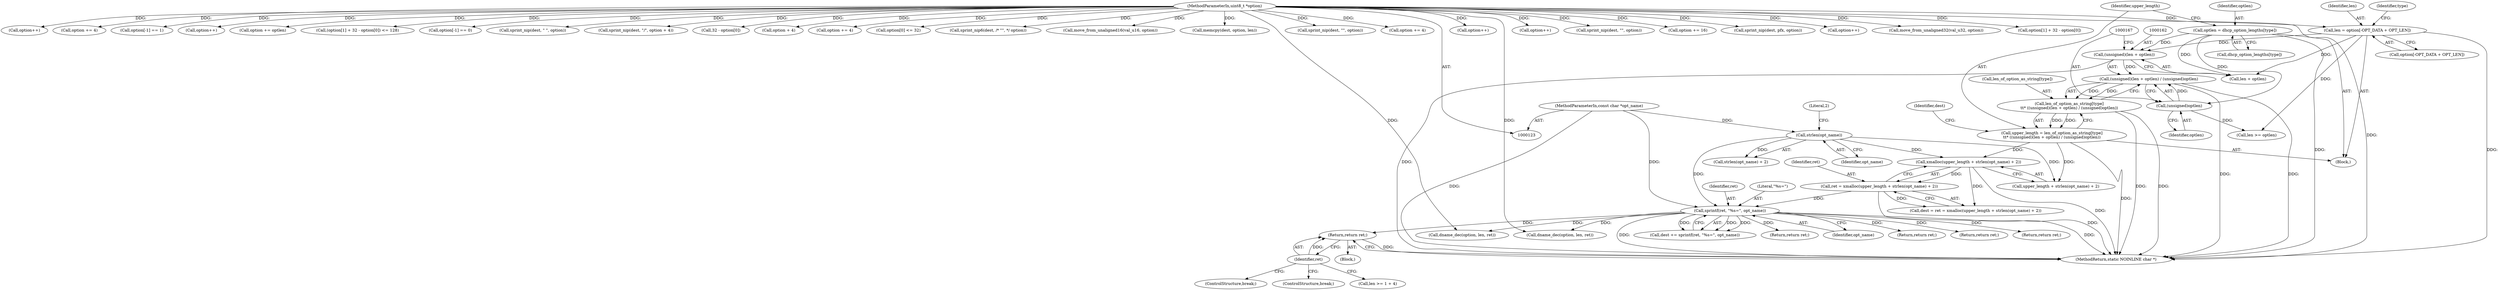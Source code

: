 digraph "0_busybox_352f79acbd759c14399e39baef21fc4ffe180ac2@pointer" {
"1000381" [label="(Return,return ret;)"];
"1000382" [label="(Identifier,ret)"];
"1000182" [label="(Call,sprintf(ret, \"%s=\", opt_name))"];
"1000171" [label="(Call,ret = xmalloc(upper_length + strlen(opt_name) + 2))"];
"1000173" [label="(Call,xmalloc(upper_length + strlen(opt_name) + 2))"];
"1000154" [label="(Call,upper_length = len_of_option_as_string[type]\n\t\t* ((unsigned)(len + optlen) / (unsigned)optlen))"];
"1000156" [label="(Call,len_of_option_as_string[type]\n\t\t* ((unsigned)(len + optlen) / (unsigned)optlen))"];
"1000160" [label="(Call,(unsigned)(len + optlen) / (unsigned)optlen)"];
"1000161" [label="(Call,(unsigned)(len + optlen))"];
"1000134" [label="(Call,len = option[-OPT_DATA + OPT_LEN])"];
"1000124" [label="(MethodParameterIn,uint8_t *option)"];
"1000149" [label="(Call,optlen = dhcp_option_lengths[type])"];
"1000166" [label="(Call,(unsigned)optlen)"];
"1000177" [label="(Call,strlen(opt_name))"];
"1000126" [label="(MethodParameterIn,const char *opt_name)"];
"1000136" [label="(Call,option[-OPT_DATA + OPT_LEN])"];
"1000150" [label="(Identifier,optlen)"];
"1000263" [label="(Call,memcpy(dest, option, len))"];
"1000312" [label="(ControlStructure,break;)"];
"1000180" [label="(Call,dest += sprintf(ret, \"%s=\", opt_name))"];
"1000371" [label="(Call,sprint_nip(dest, \"\", option))"];
"1000499" [label="(Call,dname_dec(option, len, ret))"];
"1000126" [label="(MethodParameterIn,const char *opt_name)"];
"1000455" [label="(Call,option += 4)"];
"1000546" [label="(Return,return ret;)"];
"1000185" [label="(Identifier,opt_name)"];
"1000171" [label="(Call,ret = xmalloc(upper_length + strlen(opt_name) + 2))"];
"1000135" [label="(Identifier,len)"];
"1000176" [label="(Call,strlen(opt_name) + 2)"];
"1000342" [label="(Call,option++)"];
"1000124" [label="(MethodParameterIn,uint8_t *option)"];
"1000179" [label="(Literal,2)"];
"1000177" [label="(Call,strlen(opt_name))"];
"1000466" [label="(Return,return ret;)"];
"1000143" [label="(Identifier,type)"];
"1000427" [label="(Call,option++)"];
"1000163" [label="(Call,len + optlen)"];
"1000198" [label="(Call,sprint_nip(dest, \"\", option))"];
"1000434" [label="(Call,option += 16)"];
"1000161" [label="(Call,(unsigned)(len + optlen))"];
"1000536" [label="(Call,sprint_nip(dest, pfx, option))"];
"1000154" [label="(Call,upper_length = len_of_option_as_string[type]\n\t\t* ((unsigned)(len + optlen) / (unsigned)optlen))"];
"1000170" [label="(Identifier,dest)"];
"1000134" [label="(Call,len = option[-OPT_DATA + OPT_LEN])"];
"1000419" [label="(Call,option++)"];
"1000243" [label="(Call,move_from_unaligned32(val_u32, option))"];
"1000169" [label="(Call,dest = ret = xmalloc(upper_length + strlen(opt_name) + 2))"];
"1000402" [label="(Call,option[1] + 32 - option[0])"];
"1000187" [label="(Call,len >= optlen)"];
"1000485" [label="(Call,option++)"];
"1000174" [label="(Call,upper_length + strlen(opt_name) + 2)"];
"1000155" [label="(Identifier,upper_length)"];
"1000127" [label="(Block,)"];
"1000375" [label="(Call,option += 4)"];
"1000512" [label="(Call,option[-1] == 1)"];
"1000306" [label="(Call,option++)"];
"1000166" [label="(Call,(unsigned)optlen)"];
"1000178" [label="(Identifier,opt_name)"];
"1000350" [label="(ControlStructure,break;)"];
"1000151" [label="(Call,dhcp_option_lengths[type])"];
"1000548" [label="(Call,option += optlen)"];
"1000287" [label="(Block,)"];
"1000401" [label="(Call,(option[1] + 32 - option[0]) <= 128)"];
"1000490" [label="(Call,option[-1] == 0)"];
"1000168" [label="(Identifier,optlen)"];
"1000570" [label="(MethodReturn,static NOINLINE char *)"];
"1000568" [label="(Return,return ret;)"];
"1000157" [label="(Call,len_of_option_as_string[type])"];
"1000451" [label="(Call,sprint_nip(dest, \" \", option))"];
"1000209" [label="(Call,sprint_nip(dest, \"/\", option + 4))"];
"1000160" [label="(Call,(unsigned)(len + optlen) / (unsigned)optlen)"];
"1000149" [label="(Call,optlen = dhcp_option_lengths[type])"];
"1000406" [label="(Call,32 - option[0])"];
"1000173" [label="(Call,xmalloc(upper_length + strlen(opt_name) + 2))"];
"1000284" [label="(Return,return ret;)"];
"1000182" [label="(Call,sprintf(ret, \"%s=\", opt_name))"];
"1000293" [label="(Call,len >= 1 + 4)"];
"1000172" [label="(Identifier,ret)"];
"1000212" [label="(Call,option + 4)"];
"1000543" [label="(Call,option += 4)"];
"1000184" [label="(Literal,\"%s=\")"];
"1000156" [label="(Call,len_of_option_as_string[type]\n\t\t* ((unsigned)(len + optlen) / (unsigned)optlen))"];
"1000382" [label="(Identifier,ret)"];
"1000471" [label="(Call,dname_dec(option, len, ret))"];
"1000396" [label="(Call,option[0] <= 32)"];
"1000431" [label="(Call,sprint_nip6(dest, /* \"\", */ option))"];
"1000183" [label="(Identifier,ret)"];
"1000381" [label="(Return,return ret;)"];
"1000228" [label="(Call,move_from_unaligned16(val_u16, option))"];
"1000381" -> "1000287"  [label="AST: "];
"1000381" -> "1000382"  [label="CFG: "];
"1000382" -> "1000381"  [label="AST: "];
"1000570" -> "1000381"  [label="CFG: "];
"1000381" -> "1000570"  [label="DDG: "];
"1000382" -> "1000381"  [label="DDG: "];
"1000182" -> "1000381"  [label="DDG: "];
"1000382" -> "1000293"  [label="CFG: "];
"1000382" -> "1000312"  [label="CFG: "];
"1000382" -> "1000350"  [label="CFG: "];
"1000182" -> "1000180"  [label="AST: "];
"1000182" -> "1000185"  [label="CFG: "];
"1000183" -> "1000182"  [label="AST: "];
"1000184" -> "1000182"  [label="AST: "];
"1000185" -> "1000182"  [label="AST: "];
"1000180" -> "1000182"  [label="CFG: "];
"1000182" -> "1000570"  [label="DDG: "];
"1000182" -> "1000570"  [label="DDG: "];
"1000182" -> "1000180"  [label="DDG: "];
"1000182" -> "1000180"  [label="DDG: "];
"1000182" -> "1000180"  [label="DDG: "];
"1000171" -> "1000182"  [label="DDG: "];
"1000177" -> "1000182"  [label="DDG: "];
"1000126" -> "1000182"  [label="DDG: "];
"1000182" -> "1000284"  [label="DDG: "];
"1000182" -> "1000466"  [label="DDG: "];
"1000182" -> "1000471"  [label="DDG: "];
"1000182" -> "1000499"  [label="DDG: "];
"1000182" -> "1000546"  [label="DDG: "];
"1000182" -> "1000568"  [label="DDG: "];
"1000171" -> "1000169"  [label="AST: "];
"1000171" -> "1000173"  [label="CFG: "];
"1000172" -> "1000171"  [label="AST: "];
"1000173" -> "1000171"  [label="AST: "];
"1000169" -> "1000171"  [label="CFG: "];
"1000171" -> "1000570"  [label="DDG: "];
"1000171" -> "1000169"  [label="DDG: "];
"1000173" -> "1000171"  [label="DDG: "];
"1000173" -> "1000174"  [label="CFG: "];
"1000174" -> "1000173"  [label="AST: "];
"1000173" -> "1000570"  [label="DDG: "];
"1000173" -> "1000169"  [label="DDG: "];
"1000154" -> "1000173"  [label="DDG: "];
"1000177" -> "1000173"  [label="DDG: "];
"1000154" -> "1000127"  [label="AST: "];
"1000154" -> "1000156"  [label="CFG: "];
"1000155" -> "1000154"  [label="AST: "];
"1000156" -> "1000154"  [label="AST: "];
"1000170" -> "1000154"  [label="CFG: "];
"1000154" -> "1000570"  [label="DDG: "];
"1000156" -> "1000154"  [label="DDG: "];
"1000156" -> "1000154"  [label="DDG: "];
"1000154" -> "1000174"  [label="DDG: "];
"1000156" -> "1000160"  [label="CFG: "];
"1000157" -> "1000156"  [label="AST: "];
"1000160" -> "1000156"  [label="AST: "];
"1000156" -> "1000570"  [label="DDG: "];
"1000156" -> "1000570"  [label="DDG: "];
"1000160" -> "1000156"  [label="DDG: "];
"1000160" -> "1000156"  [label="DDG: "];
"1000160" -> "1000166"  [label="CFG: "];
"1000161" -> "1000160"  [label="AST: "];
"1000166" -> "1000160"  [label="AST: "];
"1000160" -> "1000570"  [label="DDG: "];
"1000160" -> "1000570"  [label="DDG: "];
"1000161" -> "1000160"  [label="DDG: "];
"1000166" -> "1000160"  [label="DDG: "];
"1000161" -> "1000163"  [label="CFG: "];
"1000162" -> "1000161"  [label="AST: "];
"1000163" -> "1000161"  [label="AST: "];
"1000167" -> "1000161"  [label="CFG: "];
"1000161" -> "1000570"  [label="DDG: "];
"1000134" -> "1000161"  [label="DDG: "];
"1000149" -> "1000161"  [label="DDG: "];
"1000134" -> "1000127"  [label="AST: "];
"1000134" -> "1000136"  [label="CFG: "];
"1000135" -> "1000134"  [label="AST: "];
"1000136" -> "1000134"  [label="AST: "];
"1000143" -> "1000134"  [label="CFG: "];
"1000134" -> "1000570"  [label="DDG: "];
"1000124" -> "1000134"  [label="DDG: "];
"1000134" -> "1000163"  [label="DDG: "];
"1000134" -> "1000187"  [label="DDG: "];
"1000124" -> "1000123"  [label="AST: "];
"1000124" -> "1000570"  [label="DDG: "];
"1000124" -> "1000198"  [label="DDG: "];
"1000124" -> "1000209"  [label="DDG: "];
"1000124" -> "1000212"  [label="DDG: "];
"1000124" -> "1000228"  [label="DDG: "];
"1000124" -> "1000243"  [label="DDG: "];
"1000124" -> "1000263"  [label="DDG: "];
"1000124" -> "1000306"  [label="DDG: "];
"1000124" -> "1000342"  [label="DDG: "];
"1000124" -> "1000371"  [label="DDG: "];
"1000124" -> "1000375"  [label="DDG: "];
"1000124" -> "1000396"  [label="DDG: "];
"1000124" -> "1000401"  [label="DDG: "];
"1000124" -> "1000402"  [label="DDG: "];
"1000124" -> "1000406"  [label="DDG: "];
"1000124" -> "1000419"  [label="DDG: "];
"1000124" -> "1000427"  [label="DDG: "];
"1000124" -> "1000431"  [label="DDG: "];
"1000124" -> "1000434"  [label="DDG: "];
"1000124" -> "1000451"  [label="DDG: "];
"1000124" -> "1000455"  [label="DDG: "];
"1000124" -> "1000471"  [label="DDG: "];
"1000124" -> "1000485"  [label="DDG: "];
"1000124" -> "1000490"  [label="DDG: "];
"1000124" -> "1000499"  [label="DDG: "];
"1000124" -> "1000512"  [label="DDG: "];
"1000124" -> "1000536"  [label="DDG: "];
"1000124" -> "1000543"  [label="DDG: "];
"1000124" -> "1000548"  [label="DDG: "];
"1000149" -> "1000127"  [label="AST: "];
"1000149" -> "1000151"  [label="CFG: "];
"1000150" -> "1000149"  [label="AST: "];
"1000151" -> "1000149"  [label="AST: "];
"1000155" -> "1000149"  [label="CFG: "];
"1000149" -> "1000570"  [label="DDG: "];
"1000149" -> "1000163"  [label="DDG: "];
"1000149" -> "1000166"  [label="DDG: "];
"1000166" -> "1000168"  [label="CFG: "];
"1000167" -> "1000166"  [label="AST: "];
"1000168" -> "1000166"  [label="AST: "];
"1000166" -> "1000187"  [label="DDG: "];
"1000177" -> "1000176"  [label="AST: "];
"1000177" -> "1000178"  [label="CFG: "];
"1000178" -> "1000177"  [label="AST: "];
"1000179" -> "1000177"  [label="CFG: "];
"1000177" -> "1000174"  [label="DDG: "];
"1000177" -> "1000176"  [label="DDG: "];
"1000126" -> "1000177"  [label="DDG: "];
"1000126" -> "1000123"  [label="AST: "];
"1000126" -> "1000570"  [label="DDG: "];
}
